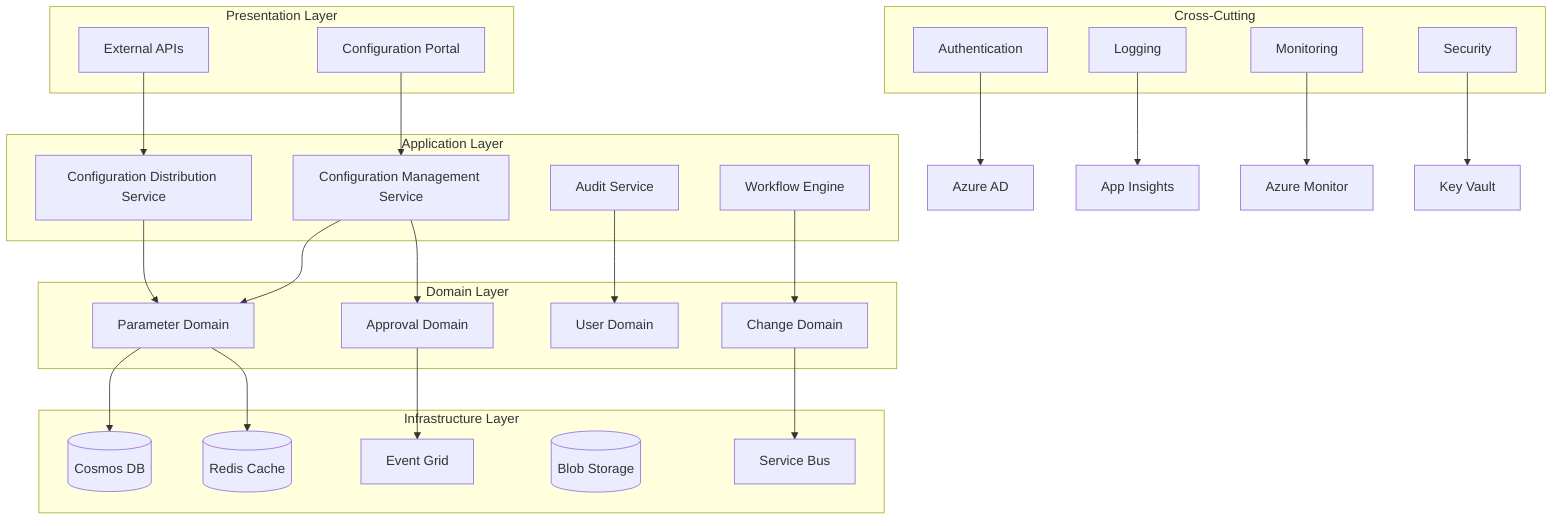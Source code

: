 graph TB
    subgraph "Presentation Layer"
        PORTAL[Configuration Portal]
        API_EXT[External APIs]
    end
    
    subgraph "Application Layer"
        MGMT[Configuration Management Service]
        DIST[Configuration Distribution Service]
        WORKFLOW[Workflow Engine]
        AUDIT[Audit Service]
    end
    
    subgraph "Domain Layer"
        PARAM[Parameter Domain]
        APPROVAL[Approval Domain]
        USER[User Domain]
        CHANGE[Change Domain]
    end
    
    subgraph "Infrastructure Layer"
        COSMOS[(Cosmos DB)]
        REDIS[(Redis Cache)]
        EVENTS[Event Grid]
        BLOB[(Blob Storage)]
        QUEUE[Service Bus]
    end
    
    subgraph "Cross-Cutting"
        AUTH[Authentication]
        LOG[Logging]
        MONITOR[Monitoring]
        SECURITY[Security]
    end
    
    PORTAL --> MGMT
    API_EXT --> DIST
    
    MGMT --> PARAM
    MGMT --> APPROVAL
    DIST --> PARAM
    WORKFLOW --> CHANGE
    AUDIT --> USER
    
    PARAM --> COSMOS
    PARAM --> REDIS
    APPROVAL --> EVENTS
    CHANGE --> QUEUE
    
    AUTH --> AAD[Azure AD]
    LOG --> INSIGHTS[App Insights]
    MONITOR --> ALERTS[Azure Monitor]
    SECURITY --> VAULT[Key Vault]